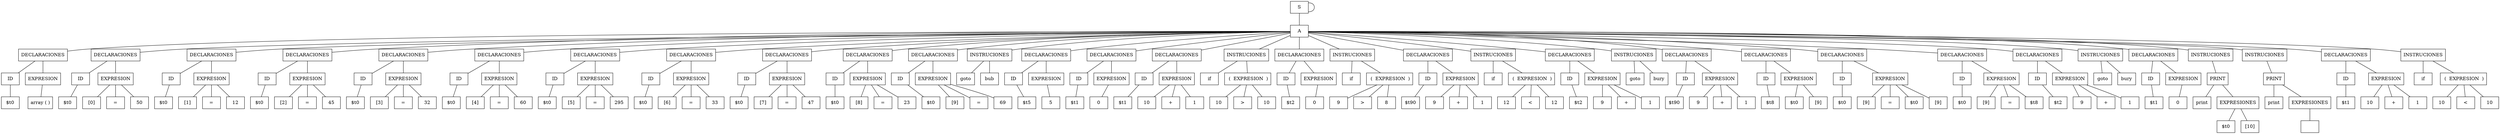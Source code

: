 graph "" { node [shape=box];n004 -- n004;
n004 [label="S"] ;
n004 -- n005;
n005 [label="A"] ;
n005 -- n006;
n006 [label="DECLARACIONES"] ;
n006 -- n007;
n007 [label="ID"] ;
n007 -- n008;
n008 [label="$t0"] ;
n006 -- n009;
n009 [label="EXPRESION"] ;
n009 -- n0010;
n0010 [label="array ( )"] ;
n005 -- n0011;
n0011 [label="DECLARACIONES"] ;
n0011 -- n0012;
n0012 [label="ID"] ;
n0012 -- n0013;
n0013 [label="$t0"] ;
n0011 -- n0014;
n0014 [label="EXPRESION"] ;
n0014 -- n0015;
n0015 [label="[0]"] ;
n0014 -- n0016;
n0016 [label="="] ;
n0014 -- n0017;
n0017 [label="50"] ;
n005 -- n0018;
n0018 [label="DECLARACIONES"] ;
n0018 -- n0019;
n0019 [label="ID"] ;
n0019 -- n0020;
n0020 [label="$t0"] ;
n0018 -- n0021;
n0021 [label="EXPRESION"] ;
n0021 -- n0022;
n0022 [label="[1]"] ;
n0021 -- n0023;
n0023 [label="="] ;
n0021 -- n0024;
n0024 [label="12"] ;
n005 -- n0025;
n0025 [label="DECLARACIONES"] ;
n0025 -- n0026;
n0026 [label="ID"] ;
n0026 -- n0027;
n0027 [label="$t0"] ;
n0025 -- n0028;
n0028 [label="EXPRESION"] ;
n0028 -- n0029;
n0029 [label="[2]"] ;
n0028 -- n0030;
n0030 [label="="] ;
n0028 -- n0031;
n0031 [label="45"] ;
n005 -- n0032;
n0032 [label="DECLARACIONES"] ;
n0032 -- n0033;
n0033 [label="ID"] ;
n0033 -- n0034;
n0034 [label="$t0"] ;
n0032 -- n0035;
n0035 [label="EXPRESION"] ;
n0035 -- n0036;
n0036 [label="[3]"] ;
n0035 -- n0037;
n0037 [label="="] ;
n0035 -- n0038;
n0038 [label="32"] ;
n005 -- n0039;
n0039 [label="DECLARACIONES"] ;
n0039 -- n0040;
n0040 [label="ID"] ;
n0040 -- n0041;
n0041 [label="$t0"] ;
n0039 -- n0042;
n0042 [label="EXPRESION"] ;
n0042 -- n0043;
n0043 [label="[4]"] ;
n0042 -- n0044;
n0044 [label="="] ;
n0042 -- n0045;
n0045 [label="60"] ;
n005 -- n0046;
n0046 [label="DECLARACIONES"] ;
n0046 -- n0047;
n0047 [label="ID"] ;
n0047 -- n0048;
n0048 [label="$t0"] ;
n0046 -- n0049;
n0049 [label="EXPRESION"] ;
n0049 -- n0050;
n0050 [label="[5]"] ;
n0049 -- n0051;
n0051 [label="="] ;
n0049 -- n0052;
n0052 [label="295"] ;
n005 -- n0053;
n0053 [label="DECLARACIONES"] ;
n0053 -- n0054;
n0054 [label="ID"] ;
n0054 -- n0055;
n0055 [label="$t0"] ;
n0053 -- n0056;
n0056 [label="EXPRESION"] ;
n0056 -- n0057;
n0057 [label="[6]"] ;
n0056 -- n0058;
n0058 [label="="] ;
n0056 -- n0059;
n0059 [label="33"] ;
n005 -- n0060;
n0060 [label="DECLARACIONES"] ;
n0060 -- n0061;
n0061 [label="ID"] ;
n0061 -- n0062;
n0062 [label="$t0"] ;
n0060 -- n0063;
n0063 [label="EXPRESION"] ;
n0063 -- n0064;
n0064 [label="[7]"] ;
n0063 -- n0065;
n0065 [label="="] ;
n0063 -- n0066;
n0066 [label="47"] ;
n005 -- n0067;
n0067 [label="DECLARACIONES"] ;
n0067 -- n0068;
n0068 [label="ID"] ;
n0068 -- n0069;
n0069 [label="$t0"] ;
n0067 -- n0070;
n0070 [label="EXPRESION"] ;
n0070 -- n0071;
n0071 [label="[8]"] ;
n0070 -- n0072;
n0072 [label="="] ;
n0070 -- n0073;
n0073 [label="23"] ;
n005 -- n0074;
n0074 [label="DECLARACIONES"] ;
n0074 -- n0075;
n0075 [label="ID"] ;
n0075 -- n0076;
n0076 [label="$t0"] ;
n0074 -- n0077;
n0077 [label="EXPRESION"] ;
n0077 -- n0078;
n0078 [label="[9]"] ;
n0077 -- n0079;
n0079 [label="="] ;
n0077 -- n0080;
n0080 [label="69"] ;
n005 -- n0081;
n0081 [label="INSTRUCIONES"] ;
n0081 -- n0082;
n0082 [label="goto"] ;
n0081 -- n0083;
n0083 [label="bub"] ;
n005 -- n0084;
n0084 [label="DECLARACIONES"] ;
n0084 -- n0085;
n0085 [label="ID"] ;
n0085 -- n0086;
n0086 [label="$t5"] ;
n0084 -- n0087;
n0087 [label="EXPRESION"] ;
n0087 -- n0088;
n0088 [label="5"] ;
n005 -- n0089;
n0089 [label="DECLARACIONES"] ;
n0089 -- n0090;
n0090 [label="ID"] ;
n0090 -- n0091;
n0091 [label="$t1"] ;
n0089 -- n0092;
n0092 [label="EXPRESION"] ;
n0092 -- n0093;
n0093 [label="0"] ;
n005 -- n0094;
n0094 [label="DECLARACIONES"] ;
n0094 -- n0095;
n0095 [label="ID"] ;
n0095 -- n0096;
n0096 [label="$t1"] ;
n0094 -- n0097;
n0097 [label="EXPRESION"] ;
n0097 -- n0098;
n0098 [label="10"] ;
n0097 -- n0099;
n0099 [label="+"] ;
n0097 -- n00100;
n00100 [label="1"] ;
n005 -- n00101;
n00101 [label="INSTRUCIONES"] ;
n00101 -- n00102;
n00102 [label="if"] ;
n00101 -- n00103;
n00103 [label=" (  EXPRESION  )"] ;
n00103 -- n00104;
n00104 [label="10"] ;
n00103 -- n00105;
n00105 [label=">"] ;
n00103 -- n00106;
n00106 [label="10"] ;
n005 -- n00107;
n00107 [label="DECLARACIONES"] ;
n00107 -- n00108;
n00108 [label="ID"] ;
n00108 -- n00109;
n00109 [label="$t2"] ;
n00107 -- n00110;
n00110 [label="EXPRESION"] ;
n00110 -- n00111;
n00111 [label="0"] ;
n005 -- n00112;
n00112 [label="INSTRUCIONES"] ;
n00112 -- n00113;
n00113 [label="if"] ;
n00112 -- n00114;
n00114 [label=" (  EXPRESION  )"] ;
n00114 -- n00115;
n00115 [label="9"] ;
n00114 -- n00116;
n00116 [label=">"] ;
n00114 -- n00117;
n00117 [label="8"] ;
n005 -- n00118;
n00118 [label="DECLARACIONES"] ;
n00118 -- n00119;
n00119 [label="ID"] ;
n00119 -- n00120;
n00120 [label="$t90"] ;
n00118 -- n00121;
n00121 [label="EXPRESION"] ;
n00121 -- n00122;
n00122 [label="9"] ;
n00121 -- n00123;
n00123 [label="+"] ;
n00121 -- n00124;
n00124 [label="1"] ;
n005 -- n00125;
n00125 [label="INSTRUCIONES"] ;
n00125 -- n00126;
n00126 [label="if"] ;
n00125 -- n00127;
n00127 [label=" (  EXPRESION  )"] ;
n00127 -- n00128;
n00128 [label="12"] ;
n00127 -- n00129;
n00129 [label="<"] ;
n00127 -- n00130;
n00130 [label="12"] ;
n005 -- n00131;
n00131 [label="DECLARACIONES"] ;
n00131 -- n00132;
n00132 [label="ID"] ;
n00132 -- n00133;
n00133 [label="$t2"] ;
n00131 -- n00134;
n00134 [label="EXPRESION"] ;
n00134 -- n00135;
n00135 [label="9"] ;
n00134 -- n00136;
n00136 [label="+"] ;
n00134 -- n00137;
n00137 [label="1"] ;
n005 -- n00138;
n00138 [label="INSTRUCIONES"] ;
n00138 -- n00139;
n00139 [label="goto"] ;
n00138 -- n00140;
n00140 [label="bury"] ;
n005 -- n00141;
n00141 [label="DECLARACIONES"] ;
n00141 -- n00142;
n00142 [label="ID"] ;
n00142 -- n00143;
n00143 [label="$t90"] ;
n00141 -- n00144;
n00144 [label="EXPRESION"] ;
n00144 -- n00145;
n00145 [label="9"] ;
n00144 -- n00146;
n00146 [label="+"] ;
n00144 -- n00147;
n00147 [label="1"] ;
n005 -- n00148;
n00148 [label="DECLARACIONES"] ;
n00148 -- n00149;
n00149 [label="ID"] ;
n00149 -- n00150;
n00150 [label="$t8"] ;
n00148 -- n00151;
n00151 [label="EXPRESION"] ;
n00151 -- n00152;
n00152 [label="$t0"] ;
n00151 -- n00153;
n00153 [label="[9]"] ;
n005 -- n00154;
n00154 [label="DECLARACIONES"] ;
n00154 -- n00155;
n00155 [label="ID"] ;
n00155 -- n00156;
n00156 [label="$t0"] ;
n00154 -- n00157;
n00157 [label="EXPRESION"] ;
n00157 -- n00158;
n00158 [label="[9]"] ;
n00157 -- n00159;
n00159 [label="="] ;
n00157 -- n00160;
n00160 [label="$t0"] ;
n00157 -- n00161;
n00161 [label="[9]"] ;
n005 -- n00162;
n00162 [label="DECLARACIONES"] ;
n00162 -- n00163;
n00163 [label="ID"] ;
n00163 -- n00164;
n00164 [label="$t0"] ;
n00162 -- n00165;
n00165 [label="EXPRESION"] ;
n00165 -- n00166;
n00166 [label="[9]"] ;
n00165 -- n00167;
n00167 [label="="] ;
n00165 -- n00168;
n00168 [label="$t8"] ;
n005 -- n00169;
n00169 [label="DECLARACIONES"] ;
n00169 -- n00170;
n00170 [label="ID"] ;
n00170 -- n00171;
n00171 [label="$t2"] ;
n00169 -- n00172;
n00172 [label="EXPRESION"] ;
n00172 -- n00173;
n00173 [label="9"] ;
n00172 -- n00174;
n00174 [label="+"] ;
n00172 -- n00175;
n00175 [label="1"] ;
n005 -- n00176;
n00176 [label="INSTRUCIONES"] ;
n00176 -- n00177;
n00177 [label="goto"] ;
n00176 -- n00178;
n00178 [label="bury"] ;
n005 -- n00179;
n00179 [label="DECLARACIONES"] ;
n00179 -- n00180;
n00180 [label="ID"] ;
n00180 -- n00181;
n00181 [label="$t1"] ;
n00179 -- n00182;
n00182 [label="EXPRESION"] ;
n00182 -- n00183;
n00183 [label="0"] ;
n005 -- n00184;
n00184 [label="INSTRUCIONES"] ;
n00184 -- n00185;
n00185 [label="PRINT"] ;
n00185 -- n00186;
n00186 [label="print"] ;
n00185 -- n00187;
n00187 [label="EXPRESIONES"] ;
n00187 -- n00188;
n00188 [label="$t0"] ;
n00187 -- n00189;
n00189 [label="[10]"] ;
n005 -- n00190;
n00190 [label="INSTRUCIONES"] ;
n00190 -- n00191;
n00191 [label="PRINT"] ;
n00191 -- n00192;
n00192 [label="print"] ;
n00191 -- n00193;
n00193 [label="EXPRESIONES"] ;
n00193 -- n00194;
n00194 [label="\n"] ;
n005 -- n00195;
n00195 [label="DECLARACIONES"] ;
n00195 -- n00196;
n00196 [label="ID"] ;
n00196 -- n00197;
n00197 [label="$t1"] ;
n00195 -- n00198;
n00198 [label="EXPRESION"] ;
n00198 -- n00199;
n00199 [label="10"] ;
n00198 -- n00200;
n00200 [label="+"] ;
n00198 -- n00201;
n00201 [label="1"] ;
n005 -- n00202;
n00202 [label="INSTRUCIONES"] ;
n00202 -- n00203;
n00203 [label="if"] ;
n00202 -- n00204;
n00204 [label=" (  EXPRESION  )"] ;
n00204 -- n00205;
n00205 [label="10"] ;
n00204 -- n00206;
n00206 [label="<"] ;
n00204 -- n00207;
n00207 [label="10"] ;
}